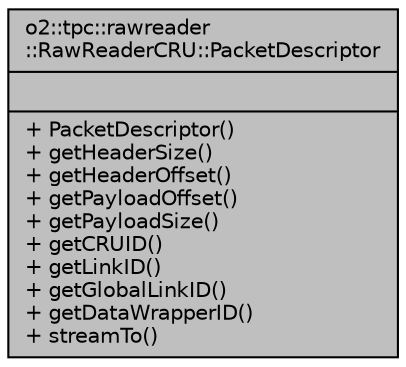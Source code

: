 digraph "o2::tpc::rawreader::RawReaderCRU::PacketDescriptor"
{
 // INTERACTIVE_SVG=YES
  bgcolor="transparent";
  edge [fontname="Helvetica",fontsize="10",labelfontname="Helvetica",labelfontsize="10"];
  node [fontname="Helvetica",fontsize="10",shape=record];
  Node1 [label="{o2::tpc::rawreader\l::RawReaderCRU::PacketDescriptor\n||+ PacketDescriptor()\l+ getHeaderSize()\l+ getHeaderOffset()\l+ getPayloadOffset()\l+ getPayloadSize()\l+ getCRUID()\l+ getLinkID()\l+ getGlobalLinkID()\l+ getDataWrapperID()\l+ streamTo()\l}",height=0.2,width=0.4,color="black", fillcolor="grey75", style="filled", fontcolor="black"];
}

